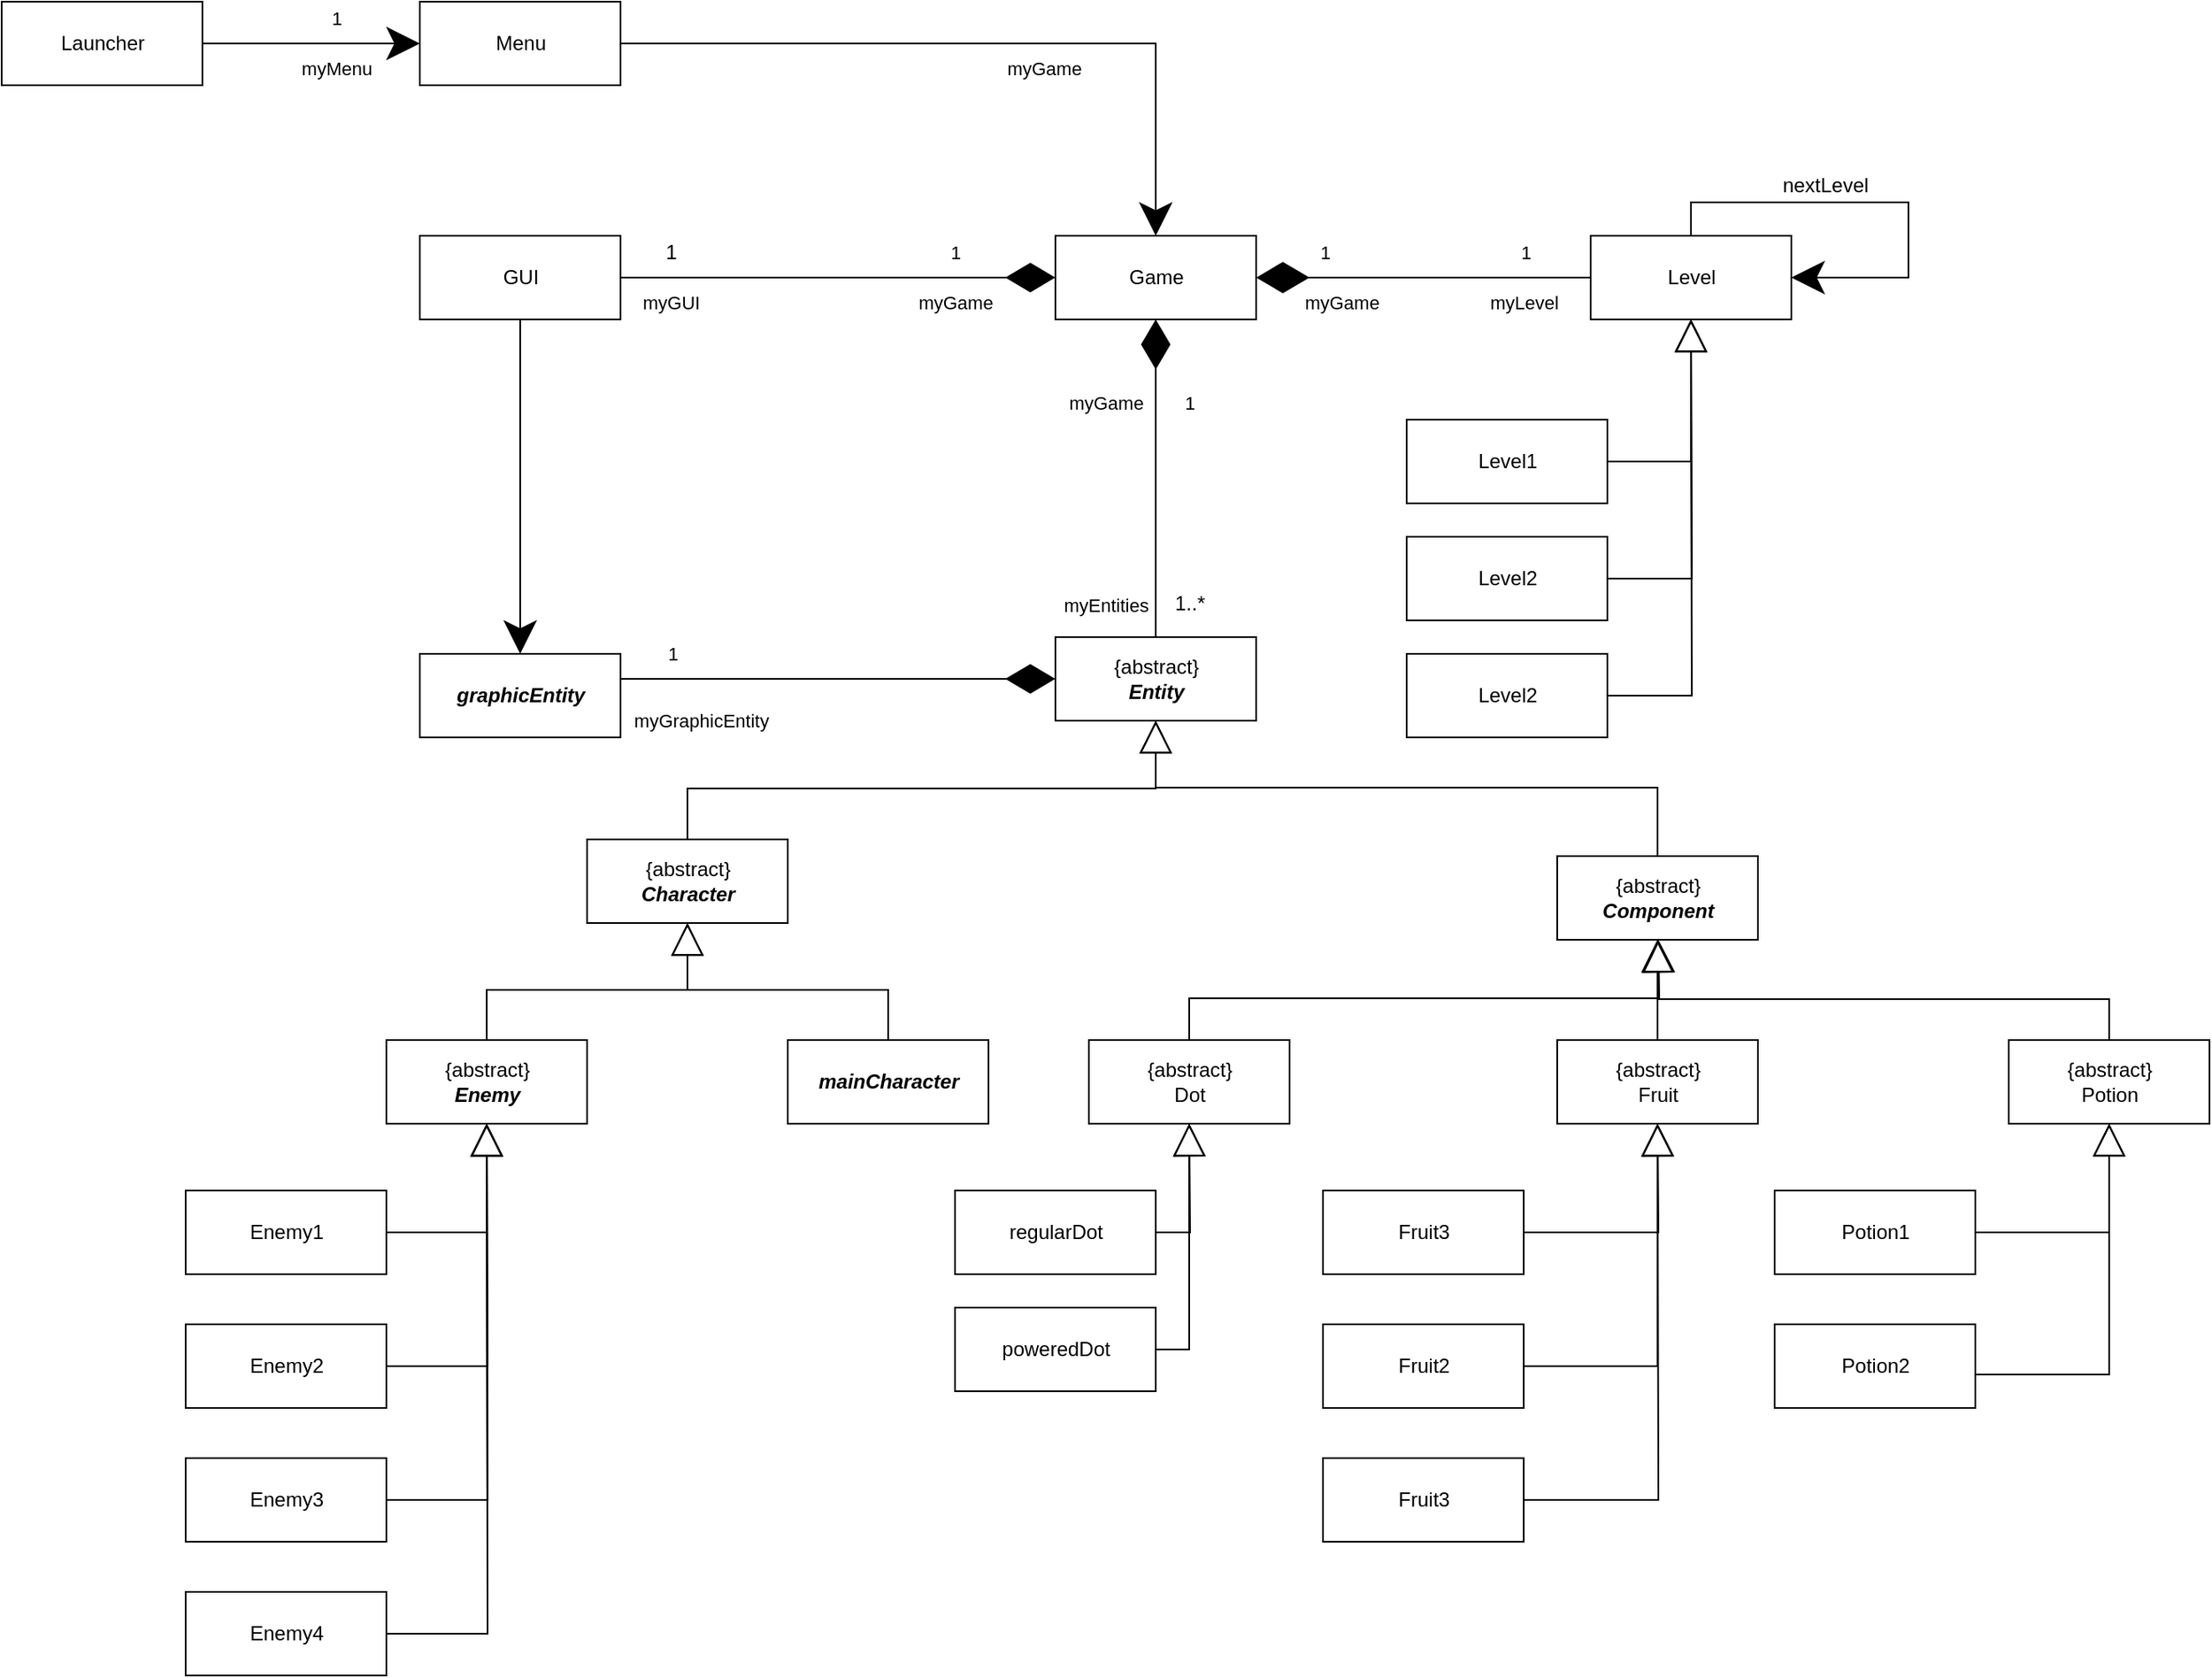 <mxfile version="15.4.0" type="device"><diagram id="rgOtzaojxbTMPeI4ttVm" name="Page-2"><mxGraphModel dx="1278" dy="3160" grid="1" gridSize="10" guides="1" tooltips="1" connect="1" arrows="1" fold="1" page="1" pageScale="1" pageWidth="850" pageHeight="1100" math="0" shadow="0"><root><mxCell id="AG3XUpu-7I9JmcjuGgwK-0"/><mxCell id="AG3XUpu-7I9JmcjuGgwK-1" parent="AG3XUpu-7I9JmcjuGgwK-0"/><mxCell id="0a0UYF7ZRbAUjeiK1ORL-1" style="edgeStyle=orthogonalEdgeStyle;rounded=0;orthogonalLoop=1;jettySize=auto;html=1;exitX=1;exitY=0.5;exitDx=0;exitDy=0;entryX=0.5;entryY=1;entryDx=0;entryDy=0;endArrow=block;endFill=0;startSize=15;endSize=17;" parent="AG3XUpu-7I9JmcjuGgwK-1" source="L0cIFT9YZFu0lG78fWCX-1" target="L0cIFT9YZFu0lG78fWCX-10" edge="1"><mxGeometry relative="1" as="geometry"/></mxCell><mxCell id="L0cIFT9YZFu0lG78fWCX-1" value="Enemy1" style="html=1;" parent="AG3XUpu-7I9JmcjuGgwK-1" vertex="1"><mxGeometry x="740" y="-479" width="120" height="50" as="geometry"/></mxCell><mxCell id="0a0UYF7ZRbAUjeiK1ORL-2" style="edgeStyle=orthogonalEdgeStyle;rounded=0;orthogonalLoop=1;jettySize=auto;html=1;exitX=1;exitY=0.5;exitDx=0;exitDy=0;endArrow=block;endFill=0;startSize=15;endSize=17;" parent="AG3XUpu-7I9JmcjuGgwK-1" source="L0cIFT9YZFu0lG78fWCX-2" edge="1"><mxGeometry relative="1" as="geometry"><mxPoint x="920" y="-519" as="targetPoint"/></mxGeometry></mxCell><mxCell id="L0cIFT9YZFu0lG78fWCX-2" value="Enemy2" style="html=1;" parent="AG3XUpu-7I9JmcjuGgwK-1" vertex="1"><mxGeometry x="740" y="-399" width="120" height="50" as="geometry"/></mxCell><mxCell id="0a0UYF7ZRbAUjeiK1ORL-3" style="edgeStyle=orthogonalEdgeStyle;rounded=0;orthogonalLoop=1;jettySize=auto;html=1;exitX=1;exitY=0.5;exitDx=0;exitDy=0;endArrow=block;endFill=0;startSize=15;endSize=17;" parent="AG3XUpu-7I9JmcjuGgwK-1" source="L0cIFT9YZFu0lG78fWCX-3" edge="1"><mxGeometry relative="1" as="geometry"><mxPoint x="920" y="-519" as="targetPoint"/></mxGeometry></mxCell><mxCell id="L0cIFT9YZFu0lG78fWCX-3" value="Enemy3" style="html=1;" parent="AG3XUpu-7I9JmcjuGgwK-1" vertex="1"><mxGeometry x="740" y="-319" width="120" height="50" as="geometry"/></mxCell><mxCell id="0a0UYF7ZRbAUjeiK1ORL-4" style="edgeStyle=orthogonalEdgeStyle;rounded=0;orthogonalLoop=1;jettySize=auto;html=1;exitX=1;exitY=0.5;exitDx=0;exitDy=0;endArrow=block;endFill=0;startSize=15;endSize=17;" parent="AG3XUpu-7I9JmcjuGgwK-1" source="L0cIFT9YZFu0lG78fWCX-4" edge="1"><mxGeometry relative="1" as="geometry"><mxPoint x="920" y="-519" as="targetPoint"/></mxGeometry></mxCell><mxCell id="L0cIFT9YZFu0lG78fWCX-4" value="Enemy4" style="html=1;" parent="AG3XUpu-7I9JmcjuGgwK-1" vertex="1"><mxGeometry x="740" y="-239" width="120" height="50" as="geometry"/></mxCell><mxCell id="Bkps4aP8pu1sWz_GCWFU-3" style="edgeStyle=orthogonalEdgeStyle;rounded=0;orthogonalLoop=1;jettySize=auto;html=1;exitX=0.5;exitY=0;exitDx=0;exitDy=0;entryX=0.5;entryY=1;entryDx=0;entryDy=0;endArrow=block;endFill=0;startSize=15;endSize=17;" parent="AG3XUpu-7I9JmcjuGgwK-1" source="L0cIFT9YZFu0lG78fWCX-10" target="L0cIFT9YZFu0lG78fWCX-13" edge="1"><mxGeometry relative="1" as="geometry"/></mxCell><mxCell id="L0cIFT9YZFu0lG78fWCX-10" value="&lt;span&gt;{abstract}&lt;/span&gt;&lt;br&gt;&lt;b&gt;&lt;i&gt;Enemy&lt;/i&gt;&lt;/b&gt;" style="html=1;" parent="AG3XUpu-7I9JmcjuGgwK-1" vertex="1"><mxGeometry x="860" y="-569" width="120" height="50" as="geometry"/></mxCell><mxCell id="0a0UYF7ZRbAUjeiK1ORL-6" style="edgeStyle=orthogonalEdgeStyle;rounded=0;orthogonalLoop=1;jettySize=auto;html=1;exitX=0.5;exitY=0;exitDx=0;exitDy=0;entryX=0.5;entryY=1;entryDx=0;entryDy=0;endArrow=block;endFill=0;startSize=15;endSize=17;" parent="AG3XUpu-7I9JmcjuGgwK-1" source="L0cIFT9YZFu0lG78fWCX-13" target="0a0UYF7ZRbAUjeiK1ORL-5" edge="1"><mxGeometry relative="1" as="geometry"/></mxCell><mxCell id="L0cIFT9YZFu0lG78fWCX-13" value="&lt;span&gt;{abstract}&lt;/span&gt;&lt;br&gt;&lt;b&gt;&lt;i&gt;Character&lt;/i&gt;&lt;/b&gt;" style="html=1;" parent="AG3XUpu-7I9JmcjuGgwK-1" vertex="1"><mxGeometry x="980" y="-689" width="120" height="50" as="geometry"/></mxCell><mxCell id="0a0UYF7ZRbAUjeiK1ORL-0" style="edgeStyle=orthogonalEdgeStyle;rounded=0;orthogonalLoop=1;jettySize=auto;html=1;exitX=0.5;exitY=0;exitDx=0;exitDy=0;entryX=0.5;entryY=1;entryDx=0;entryDy=0;endArrow=block;endFill=0;startSize=15;endSize=17;" parent="AG3XUpu-7I9JmcjuGgwK-1" source="Bkps4aP8pu1sWz_GCWFU-4" target="L0cIFT9YZFu0lG78fWCX-13" edge="1"><mxGeometry relative="1" as="geometry"/></mxCell><mxCell id="Bkps4aP8pu1sWz_GCWFU-4" value="&lt;b&gt;&lt;i&gt;mainCharacter&lt;/i&gt;&lt;/b&gt;" style="html=1;" parent="AG3XUpu-7I9JmcjuGgwK-1" vertex="1"><mxGeometry x="1100" y="-569" width="120" height="50" as="geometry"/></mxCell><mxCell id="0a0UYF7ZRbAUjeiK1ORL-8" value="myGraphicEntity" style="edgeStyle=orthogonalEdgeStyle;rounded=0;orthogonalLoop=1;jettySize=auto;html=1;exitX=0;exitY=0.5;exitDx=0;exitDy=0;entryX=1;entryY=0.5;entryDx=0;entryDy=0;endArrow=none;endFill=0;startSize=27;endSize=17;startArrow=diamondThin;startFill=1;" parent="AG3XUpu-7I9JmcjuGgwK-1" source="0a0UYF7ZRbAUjeiK1ORL-5" target="0a0UYF7ZRbAUjeiK1ORL-7" edge="1"><mxGeometry x="0.571" y="25" relative="1" as="geometry"><Array as="points"><mxPoint x="1190" y="-785"/><mxPoint x="1190" y="-785"/></Array><mxPoint as="offset"/></mxGeometry></mxCell><mxCell id="W7SoHMLFnVUkdS3oGqv3-13" value="1" style="edgeLabel;html=1;align=center;verticalAlign=middle;resizable=0;points=[];" parent="0a0UYF7ZRbAUjeiK1ORL-8" vertex="1" connectable="0"><mxGeometry x="-0.237" y="-1" relative="1" as="geometry"><mxPoint x="-126" y="-14" as="offset"/></mxGeometry></mxCell><mxCell id="0a0UYF7ZRbAUjeiK1ORL-5" value="&lt;span&gt;{abstract}&lt;/span&gt;&lt;br&gt;&lt;b&gt;&lt;i&gt;Entity&lt;/i&gt;&lt;/b&gt;" style="html=1;" parent="AG3XUpu-7I9JmcjuGgwK-1" vertex="1"><mxGeometry x="1260" y="-810" width="120" height="50" as="geometry"/></mxCell><mxCell id="0a0UYF7ZRbAUjeiK1ORL-7" value="&lt;b&gt;&lt;i&gt;graphicEntity&lt;/i&gt;&lt;/b&gt;" style="html=1;" parent="AG3XUpu-7I9JmcjuGgwK-1" vertex="1"><mxGeometry x="880" y="-800" width="120" height="50" as="geometry"/></mxCell><mxCell id="Q4rocyL7DwM3-g-niJmC-16" style="edgeStyle=orthogonalEdgeStyle;rounded=0;orthogonalLoop=1;jettySize=auto;html=1;exitX=0.5;exitY=0;exitDx=0;exitDy=0;entryX=0.5;entryY=1;entryDx=0;entryDy=0;startArrow=none;startFill=0;endArrow=block;endFill=0;startSize=27;endSize=17;" parent="AG3XUpu-7I9JmcjuGgwK-1" source="wFTmcgfSmPLVzTO9ovbo-0" target="0a0UYF7ZRbAUjeiK1ORL-5" edge="1"><mxGeometry relative="1" as="geometry"><Array as="points"><mxPoint x="1620" y="-720"/><mxPoint x="1320" y="-720"/></Array></mxGeometry></mxCell><mxCell id="wFTmcgfSmPLVzTO9ovbo-0" value="&lt;span&gt;{abstract}&lt;/span&gt;&lt;br&gt;&lt;b&gt;&lt;i&gt;Component&lt;/i&gt;&lt;/b&gt;" style="html=1;" parent="AG3XUpu-7I9JmcjuGgwK-1" vertex="1"><mxGeometry x="1560" y="-679" width="120" height="50" as="geometry"/></mxCell><mxCell id="vFRJhOUbgkFMKnuOTbqZ-1" style="edgeStyle=orthogonalEdgeStyle;rounded=0;orthogonalLoop=1;jettySize=auto;html=1;exitX=0.5;exitY=0;exitDx=0;exitDy=0;entryX=0.5;entryY=1;entryDx=0;entryDy=0;startArrow=none;startFill=0;endArrow=block;endFill=0;startSize=27;endSize=17;" parent="AG3XUpu-7I9JmcjuGgwK-1" source="vFRJhOUbgkFMKnuOTbqZ-0" target="wFTmcgfSmPLVzTO9ovbo-0" edge="1"><mxGeometry relative="1" as="geometry"/></mxCell><mxCell id="vFRJhOUbgkFMKnuOTbqZ-0" value="{abstract}&lt;br&gt;Dot" style="html=1;" parent="AG3XUpu-7I9JmcjuGgwK-1" vertex="1"><mxGeometry x="1280" y="-569" width="120" height="50" as="geometry"/></mxCell><mxCell id="huBwAoOVG2MtFCifcwfo-1" style="edgeStyle=orthogonalEdgeStyle;rounded=0;orthogonalLoop=1;jettySize=auto;html=1;exitX=1;exitY=0.5;exitDx=0;exitDy=0;startArrow=none;startFill=0;endArrow=block;endFill=0;startSize=27;endSize=17;" parent="AG3XUpu-7I9JmcjuGgwK-1" source="ZNioww9fQb5pBzmuXxrK-0" edge="1"><mxGeometry relative="1" as="geometry"><mxPoint x="1340.0" y="-519.0" as="targetPoint"/></mxGeometry></mxCell><mxCell id="ZNioww9fQb5pBzmuXxrK-0" value="regularDot" style="html=1;" parent="AG3XUpu-7I9JmcjuGgwK-1" vertex="1"><mxGeometry x="1200" y="-479" width="120" height="50" as="geometry"/></mxCell><mxCell id="jDWPFMVYlBgmgU843m5l-1" style="edgeStyle=orthogonalEdgeStyle;rounded=0;orthogonalLoop=1;jettySize=auto;html=1;exitX=1;exitY=0.5;exitDx=0;exitDy=0;entryX=0.5;entryY=1;entryDx=0;entryDy=0;startArrow=none;startFill=0;endArrow=block;endFill=0;startSize=27;endSize=17;" parent="AG3XUpu-7I9JmcjuGgwK-1" source="jDWPFMVYlBgmgU843m5l-0" target="vFRJhOUbgkFMKnuOTbqZ-0" edge="1"><mxGeometry relative="1" as="geometry"><Array as="points"><mxPoint x="1340" y="-384"/></Array></mxGeometry></mxCell><mxCell id="jDWPFMVYlBgmgU843m5l-0" value="poweredDot" style="html=1;" parent="AG3XUpu-7I9JmcjuGgwK-1" vertex="1"><mxGeometry x="1200" y="-409" width="120" height="50" as="geometry"/></mxCell><mxCell id="huBwAoOVG2MtFCifcwfo-3" style="edgeStyle=orthogonalEdgeStyle;rounded=0;orthogonalLoop=1;jettySize=auto;html=1;exitX=0.5;exitY=0;exitDx=0;exitDy=0;startArrow=none;startFill=0;endArrow=block;endFill=0;startSize=27;endSize=17;" parent="AG3XUpu-7I9JmcjuGgwK-1" source="Q4rocyL7DwM3-g-niJmC-0" edge="1"><mxGeometry relative="1" as="geometry"><mxPoint x="1620.529" y="-629.0" as="targetPoint"/></mxGeometry></mxCell><mxCell id="Q4rocyL7DwM3-g-niJmC-0" value="{abstract}&lt;br&gt;Fruit" style="html=1;" parent="AG3XUpu-7I9JmcjuGgwK-1" vertex="1"><mxGeometry x="1560" y="-569" width="120" height="50" as="geometry"/></mxCell><mxCell id="huBwAoOVG2MtFCifcwfo-4" style="edgeStyle=orthogonalEdgeStyle;rounded=0;orthogonalLoop=1;jettySize=auto;html=1;exitX=0.5;exitY=0;exitDx=0;exitDy=0;startArrow=none;startFill=0;endArrow=block;endFill=0;startSize=27;endSize=17;" parent="AG3XUpu-7I9JmcjuGgwK-1" source="Q4rocyL7DwM3-g-niJmC-2" edge="1"><mxGeometry relative="1" as="geometry"><mxPoint x="1620.0" y="-629.0" as="targetPoint"/></mxGeometry></mxCell><mxCell id="Q4rocyL7DwM3-g-niJmC-2" value="{abstract}&lt;br&gt;Potion" style="html=1;" parent="AG3XUpu-7I9JmcjuGgwK-1" vertex="1"><mxGeometry x="1830" y="-569" width="120" height="50" as="geometry"/></mxCell><mxCell id="Q4rocyL7DwM3-g-niJmC-7" style="edgeStyle=orthogonalEdgeStyle;rounded=0;orthogonalLoop=1;jettySize=auto;html=1;exitX=1;exitY=0.5;exitDx=0;exitDy=0;entryX=0.5;entryY=1;entryDx=0;entryDy=0;startArrow=none;startFill=0;endArrow=block;endFill=0;startSize=27;endSize=17;" parent="AG3XUpu-7I9JmcjuGgwK-1" source="Q4rocyL7DwM3-g-niJmC-4" target="Q4rocyL7DwM3-g-niJmC-2" edge="1"><mxGeometry relative="1" as="geometry"/></mxCell><mxCell id="Q4rocyL7DwM3-g-niJmC-4" value="Potion1" style="html=1;" parent="AG3XUpu-7I9JmcjuGgwK-1" vertex="1"><mxGeometry x="1690" y="-479" width="120" height="50" as="geometry"/></mxCell><mxCell id="Q4rocyL7DwM3-g-niJmC-6" style="edgeStyle=orthogonalEdgeStyle;rounded=0;orthogonalLoop=1;jettySize=auto;html=1;exitX=0.5;exitY=0;exitDx=0;exitDy=0;entryX=0.5;entryY=1;entryDx=0;entryDy=0;startArrow=none;startFill=0;endArrow=block;endFill=0;startSize=27;endSize=17;" parent="AG3XUpu-7I9JmcjuGgwK-1" source="Q4rocyL7DwM3-g-niJmC-5" target="Q4rocyL7DwM3-g-niJmC-2" edge="1"><mxGeometry relative="1" as="geometry"><Array as="points"><mxPoint x="1890" y="-369"/></Array></mxGeometry></mxCell><mxCell id="Q4rocyL7DwM3-g-niJmC-5" value="Potion2" style="html=1;" parent="AG3XUpu-7I9JmcjuGgwK-1" vertex="1"><mxGeometry x="1690" y="-399" width="120" height="50" as="geometry"/></mxCell><mxCell id="Q4rocyL7DwM3-g-niJmC-14" style="edgeStyle=orthogonalEdgeStyle;rounded=0;orthogonalLoop=1;jettySize=auto;html=1;exitX=1;exitY=0.5;exitDx=0;exitDy=0;startArrow=none;startFill=0;endArrow=block;endFill=0;startSize=27;endSize=17;" parent="AG3XUpu-7I9JmcjuGgwK-1" source="Q4rocyL7DwM3-g-niJmC-10" edge="1"><mxGeometry relative="1" as="geometry"><mxPoint x="1620" y="-519" as="targetPoint"/></mxGeometry></mxCell><mxCell id="Q4rocyL7DwM3-g-niJmC-10" value="Fruit3" style="html=1;" parent="AG3XUpu-7I9JmcjuGgwK-1" vertex="1"><mxGeometry x="1420" y="-479" width="120" height="50" as="geometry"/></mxCell><mxCell id="Q4rocyL7DwM3-g-niJmC-13" style="edgeStyle=orthogonalEdgeStyle;rounded=0;orthogonalLoop=1;jettySize=auto;html=1;exitX=1;exitY=0.5;exitDx=0;exitDy=0;entryX=0.5;entryY=1;entryDx=0;entryDy=0;startArrow=none;startFill=0;endArrow=block;endFill=0;startSize=27;endSize=17;" parent="AG3XUpu-7I9JmcjuGgwK-1" source="Q4rocyL7DwM3-g-niJmC-11" target="Q4rocyL7DwM3-g-niJmC-0" edge="1"><mxGeometry relative="1" as="geometry"><Array as="points"><mxPoint x="1620" y="-374"/></Array></mxGeometry></mxCell><mxCell id="Q4rocyL7DwM3-g-niJmC-11" value="Fruit2" style="html=1;" parent="AG3XUpu-7I9JmcjuGgwK-1" vertex="1"><mxGeometry x="1420" y="-399" width="120" height="50" as="geometry"/></mxCell><mxCell id="huBwAoOVG2MtFCifcwfo-2" style="edgeStyle=orthogonalEdgeStyle;rounded=0;orthogonalLoop=1;jettySize=auto;html=1;exitX=1;exitY=0.5;exitDx=0;exitDy=0;startArrow=none;startFill=0;endArrow=block;endFill=0;startSize=27;endSize=17;" parent="AG3XUpu-7I9JmcjuGgwK-1" source="Q4rocyL7DwM3-g-niJmC-12" edge="1"><mxGeometry relative="1" as="geometry"><mxPoint x="1620.0" y="-519.0" as="targetPoint"/></mxGeometry></mxCell><mxCell id="Q4rocyL7DwM3-g-niJmC-12" value="Fruit3" style="html=1;" parent="AG3XUpu-7I9JmcjuGgwK-1" vertex="1"><mxGeometry x="1420" y="-319" width="120" height="50" as="geometry"/></mxCell><mxCell id="Q4rocyL7DwM3-g-niJmC-19" value="myGame" style="edgeStyle=orthogonalEdgeStyle;rounded=0;orthogonalLoop=1;jettySize=auto;html=1;exitX=0.5;exitY=1;exitDx=0;exitDy=0;entryX=0.5;entryY=0;entryDx=0;entryDy=0;startArrow=diamondThin;startFill=1;endArrow=none;endFill=0;startSize=27;endSize=17;" parent="AG3XUpu-7I9JmcjuGgwK-1" source="Q4rocyL7DwM3-g-niJmC-18" target="0a0UYF7ZRbAUjeiK1ORL-5" edge="1"><mxGeometry x="-0.474" y="-30" relative="1" as="geometry"><Array as="points"><mxPoint x="1320" y="-940"/><mxPoint x="1320" y="-940"/></Array><mxPoint as="offset"/></mxGeometry></mxCell><mxCell id="Q4rocyL7DwM3-g-niJmC-24" value="myEntities" style="edgeLabel;html=1;align=center;verticalAlign=middle;resizable=0;points=[];" parent="Q4rocyL7DwM3-g-niJmC-19" vertex="1" connectable="0"><mxGeometry x="0.24" y="-1" relative="1" as="geometry"><mxPoint x="-29" y="53" as="offset"/></mxGeometry></mxCell><mxCell id="W7SoHMLFnVUkdS3oGqv3-8" value="1" style="edgeLabel;html=1;align=center;verticalAlign=middle;resizable=0;points=[];" parent="Q4rocyL7DwM3-g-niJmC-19" vertex="1" connectable="0"><mxGeometry x="-0.19" y="-3" relative="1" as="geometry"><mxPoint x="23" y="-27" as="offset"/></mxGeometry></mxCell><mxCell id="Q4rocyL7DwM3-g-niJmC-23" value="myGame" style="edgeStyle=orthogonalEdgeStyle;rounded=0;orthogonalLoop=1;jettySize=auto;html=1;exitX=0;exitY=0.5;exitDx=0;exitDy=0;entryX=1;entryY=0.5;entryDx=0;entryDy=0;startArrow=diamondThin;startFill=1;endArrow=none;endFill=0;startSize=27;endSize=17;" parent="AG3XUpu-7I9JmcjuGgwK-1" source="Q4rocyL7DwM3-g-niJmC-18" target="Q4rocyL7DwM3-g-niJmC-21" edge="1"><mxGeometry x="-0.538" y="15" relative="1" as="geometry"><mxPoint as="offset"/></mxGeometry></mxCell><mxCell id="Q4rocyL7DwM3-g-niJmC-27" value="myGUI" style="edgeLabel;html=1;align=center;verticalAlign=middle;resizable=0;points=[];" parent="Q4rocyL7DwM3-g-niJmC-23" vertex="1" connectable="0"><mxGeometry x="0.795" y="1" relative="1" as="geometry"><mxPoint x="3" y="14" as="offset"/></mxGeometry></mxCell><mxCell id="LZcJKgKuKhVQekPtUtns-1" value="1" style="edgeLabel;html=1;align=center;verticalAlign=middle;resizable=0;points=[];" parent="Q4rocyL7DwM3-g-niJmC-23" vertex="1" connectable="0"><mxGeometry x="0.169" y="3" relative="1" as="geometry"><mxPoint x="92" y="-18" as="offset"/></mxGeometry></mxCell><mxCell id="Q4rocyL7DwM3-g-niJmC-18" value="Game" style="html=1;" parent="AG3XUpu-7I9JmcjuGgwK-1" vertex="1"><mxGeometry x="1260" y="-1050" width="120" height="50" as="geometry"/></mxCell><mxCell id="Q4rocyL7DwM3-g-niJmC-20" value="1..*" style="text;html=1;align=center;verticalAlign=middle;resizable=0;points=[];autosize=1;strokeColor=none;fillColor=none;" parent="AG3XUpu-7I9JmcjuGgwK-1" vertex="1"><mxGeometry x="1325" y="-840" width="30" height="20" as="geometry"/></mxCell><mxCell id="W7SoHMLFnVUkdS3oGqv3-1" style="edgeStyle=orthogonalEdgeStyle;rounded=0;orthogonalLoop=1;jettySize=auto;html=1;exitX=0.5;exitY=1;exitDx=0;exitDy=0;entryX=0.5;entryY=0;entryDx=0;entryDy=0;startArrow=none;startFill=0;endArrow=classic;endFill=1;startSize=27;endSize=17;sourcePerimeterSpacing=6;targetPerimeterSpacing=6;strokeWidth=1;" parent="AG3XUpu-7I9JmcjuGgwK-1" source="Q4rocyL7DwM3-g-niJmC-21" target="0a0UYF7ZRbAUjeiK1ORL-7" edge="1"><mxGeometry relative="1" as="geometry"/></mxCell><mxCell id="Q4rocyL7DwM3-g-niJmC-21" value="GUI" style="html=1;" parent="AG3XUpu-7I9JmcjuGgwK-1" vertex="1"><mxGeometry x="880" y="-1050" width="120" height="50" as="geometry"/></mxCell><mxCell id="Q4rocyL7DwM3-g-niJmC-25" value="1" style="text;html=1;align=center;verticalAlign=middle;resizable=0;points=[];autosize=1;strokeColor=none;fillColor=none;" parent="AG3XUpu-7I9JmcjuGgwK-1" vertex="1"><mxGeometry x="1020" y="-1050" width="20" height="20" as="geometry"/></mxCell><mxCell id="NF5z4r2F1H-sk83DPwwI-8" value="myGame" style="edgeStyle=orthogonalEdgeStyle;rounded=0;orthogonalLoop=1;jettySize=auto;html=1;exitX=0;exitY=0.5;exitDx=0;exitDy=0;entryX=1;entryY=0.5;entryDx=0;entryDy=0;startArrow=none;startFill=0;endArrow=diamondThin;endFill=1;startSize=27;endSize=29;strokeWidth=1;sourcePerimeterSpacing=6;targetPerimeterSpacing=6;" parent="AG3XUpu-7I9JmcjuGgwK-1" source="NF5z4r2F1H-sk83DPwwI-0" target="Q4rocyL7DwM3-g-niJmC-18" edge="1"><mxGeometry x="0.5" y="15" relative="1" as="geometry"><mxPoint x="1" as="offset"/></mxGeometry></mxCell><mxCell id="W7SoHMLFnVUkdS3oGqv3-10" value="1" style="edgeLabel;html=1;align=center;verticalAlign=middle;resizable=0;points=[];" parent="NF5z4r2F1H-sk83DPwwI-8" vertex="1" connectable="0"><mxGeometry x="-0.194" y="-3" relative="1" as="geometry"><mxPoint x="-79" y="-12" as="offset"/></mxGeometry></mxCell><mxCell id="W7SoHMLFnVUkdS3oGqv3-11" value="myLevel" style="edgeLabel;html=1;align=center;verticalAlign=middle;resizable=0;points=[];" parent="NF5z4r2F1H-sk83DPwwI-8" vertex="1" connectable="0"><mxGeometry x="-0.652" y="-1" relative="1" as="geometry"><mxPoint x="-5" y="16" as="offset"/></mxGeometry></mxCell><mxCell id="W7SoHMLFnVUkdS3oGqv3-12" value="1" style="edgeLabel;html=1;align=center;verticalAlign=middle;resizable=0;points=[];" parent="NF5z4r2F1H-sk83DPwwI-8" vertex="1" connectable="0"><mxGeometry x="-0.146" y="-2" relative="1" as="geometry"><mxPoint x="46" y="-13" as="offset"/></mxGeometry></mxCell><mxCell id="NF5z4r2F1H-sk83DPwwI-0" value="Level" style="html=1;" parent="AG3XUpu-7I9JmcjuGgwK-1" vertex="1"><mxGeometry x="1580" y="-1050" width="120" height="50" as="geometry"/></mxCell><mxCell id="NF5z4r2F1H-sk83DPwwI-3" style="edgeStyle=orthogonalEdgeStyle;rounded=0;orthogonalLoop=1;jettySize=auto;html=1;exitX=1;exitY=0.5;exitDx=0;exitDy=0;entryX=0.5;entryY=1;entryDx=0;entryDy=0;startArrow=none;startFill=0;endArrow=block;endFill=0;startSize=27;endSize=17;" parent="AG3XUpu-7I9JmcjuGgwK-1" source="NF5z4r2F1H-sk83DPwwI-1" target="NF5z4r2F1H-sk83DPwwI-0" edge="1"><mxGeometry relative="1" as="geometry"/></mxCell><mxCell id="NF5z4r2F1H-sk83DPwwI-1" value="Level1" style="html=1;" parent="AG3XUpu-7I9JmcjuGgwK-1" vertex="1"><mxGeometry x="1470" y="-940" width="120" height="50" as="geometry"/></mxCell><mxCell id="NF5z4r2F1H-sk83DPwwI-4" style="edgeStyle=orthogonalEdgeStyle;rounded=0;orthogonalLoop=1;jettySize=auto;html=1;exitX=1;exitY=0.5;exitDx=0;exitDy=0;startArrow=none;startFill=0;endArrow=block;endFill=0;startSize=27;endSize=17;" parent="AG3XUpu-7I9JmcjuGgwK-1" source="NF5z4r2F1H-sk83DPwwI-2" edge="1"><mxGeometry relative="1" as="geometry"><mxPoint x="1640.0" y="-1000" as="targetPoint"/></mxGeometry></mxCell><mxCell id="NF5z4r2F1H-sk83DPwwI-2" value="Level2" style="html=1;" parent="AG3XUpu-7I9JmcjuGgwK-1" vertex="1"><mxGeometry x="1470" y="-870" width="120" height="50" as="geometry"/></mxCell><mxCell id="NF5z4r2F1H-sk83DPwwI-6" style="edgeStyle=orthogonalEdgeStyle;rounded=0;orthogonalLoop=1;jettySize=auto;html=1;exitX=0.5;exitY=0;exitDx=0;exitDy=0;entryX=1;entryY=0.5;entryDx=0;entryDy=0;startArrow=none;startFill=0;endArrow=classic;endFill=1;startSize=27;endSize=17;" parent="AG3XUpu-7I9JmcjuGgwK-1" source="NF5z4r2F1H-sk83DPwwI-0" target="NF5z4r2F1H-sk83DPwwI-0" edge="1"><mxGeometry relative="1" as="geometry"><Array as="points"><mxPoint x="1640" y="-1070"/><mxPoint x="1770" y="-1070"/><mxPoint x="1770" y="-1025"/></Array></mxGeometry></mxCell><mxCell id="NF5z4r2F1H-sk83DPwwI-7" value="nextLevel" style="text;html=1;align=center;verticalAlign=middle;resizable=0;points=[];autosize=1;strokeColor=none;fillColor=none;" parent="AG3XUpu-7I9JmcjuGgwK-1" vertex="1"><mxGeometry x="1685" y="-1090" width="70" height="20" as="geometry"/></mxCell><mxCell id="W7SoHMLFnVUkdS3oGqv3-3" style="edgeStyle=orthogonalEdgeStyle;rounded=0;orthogonalLoop=1;jettySize=auto;html=1;exitX=1;exitY=0.5;exitDx=0;exitDy=0;startArrow=none;startFill=0;endArrow=block;endFill=0;startSize=27;endSize=17;sourcePerimeterSpacing=6;targetPerimeterSpacing=6;strokeWidth=1;" parent="AG3XUpu-7I9JmcjuGgwK-1" source="NF5z4r2F1H-sk83DPwwI-9" edge="1"><mxGeometry relative="1" as="geometry"><mxPoint x="1640" y="-1000.0" as="targetPoint"/></mxGeometry></mxCell><mxCell id="NF5z4r2F1H-sk83DPwwI-9" value="Level2" style="html=1;" parent="AG3XUpu-7I9JmcjuGgwK-1" vertex="1"><mxGeometry x="1470" y="-800" width="120" height="50" as="geometry"/></mxCell><mxCell id="LZcJKgKuKhVQekPtUtns-7" style="edgeStyle=orthogonalEdgeStyle;rounded=0;orthogonalLoop=1;jettySize=auto;html=1;exitX=1;exitY=0.5;exitDx=0;exitDy=0;entryX=0.5;entryY=0;entryDx=0;entryDy=0;startArrow=none;startFill=0;endArrow=classic;endFill=1;startSize=27;endSize=17;sourcePerimeterSpacing=6;targetPerimeterSpacing=6;strokeWidth=1;" parent="AG3XUpu-7I9JmcjuGgwK-1" source="LZcJKgKuKhVQekPtUtns-0" target="Q4rocyL7DwM3-g-niJmC-18" edge="1"><mxGeometry relative="1" as="geometry"/></mxCell><mxCell id="LZcJKgKuKhVQekPtUtns-10" value="myGame" style="edgeLabel;html=1;align=center;verticalAlign=middle;resizable=0;points=[];" parent="LZcJKgKuKhVQekPtUtns-7" vertex="1" connectable="0"><mxGeometry x="-0.185" y="-4" relative="1" as="geometry"><mxPoint x="75" y="11" as="offset"/></mxGeometry></mxCell><mxCell id="LZcJKgKuKhVQekPtUtns-0" value="Menu" style="html=1;" parent="AG3XUpu-7I9JmcjuGgwK-1" vertex="1"><mxGeometry x="880" y="-1190" width="120" height="50" as="geometry"/></mxCell><mxCell id="LZcJKgKuKhVQekPtUtns-5" style="edgeStyle=orthogonalEdgeStyle;rounded=0;orthogonalLoop=1;jettySize=auto;html=1;exitX=1;exitY=0.5;exitDx=0;exitDy=0;entryX=0;entryY=0.5;entryDx=0;entryDy=0;startArrow=none;startFill=0;endArrow=classic;endFill=1;startSize=27;endSize=17;sourcePerimeterSpacing=6;targetPerimeterSpacing=6;strokeWidth=1;" parent="AG3XUpu-7I9JmcjuGgwK-1" source="LZcJKgKuKhVQekPtUtns-2" target="LZcJKgKuKhVQekPtUtns-0" edge="1"><mxGeometry relative="1" as="geometry"/></mxCell><mxCell id="LZcJKgKuKhVQekPtUtns-8" value="myMenu" style="edgeLabel;html=1;align=center;verticalAlign=middle;resizable=0;points=[];" parent="LZcJKgKuKhVQekPtUtns-5" vertex="1" connectable="0"><mxGeometry x="0.231" y="2" relative="1" as="geometry"><mxPoint y="17" as="offset"/></mxGeometry></mxCell><mxCell id="LZcJKgKuKhVQekPtUtns-9" value="1" style="edgeLabel;html=1;align=center;verticalAlign=middle;resizable=0;points=[];" parent="LZcJKgKuKhVQekPtUtns-5" vertex="1" connectable="0"><mxGeometry x="-0.308" y="1" relative="1" as="geometry"><mxPoint x="35" y="-14" as="offset"/></mxGeometry></mxCell><mxCell id="LZcJKgKuKhVQekPtUtns-2" value="Launcher" style="html=1;" parent="AG3XUpu-7I9JmcjuGgwK-1" vertex="1"><mxGeometry x="630" y="-1190" width="120" height="50" as="geometry"/></mxCell></root></mxGraphModel></diagram></mxfile>